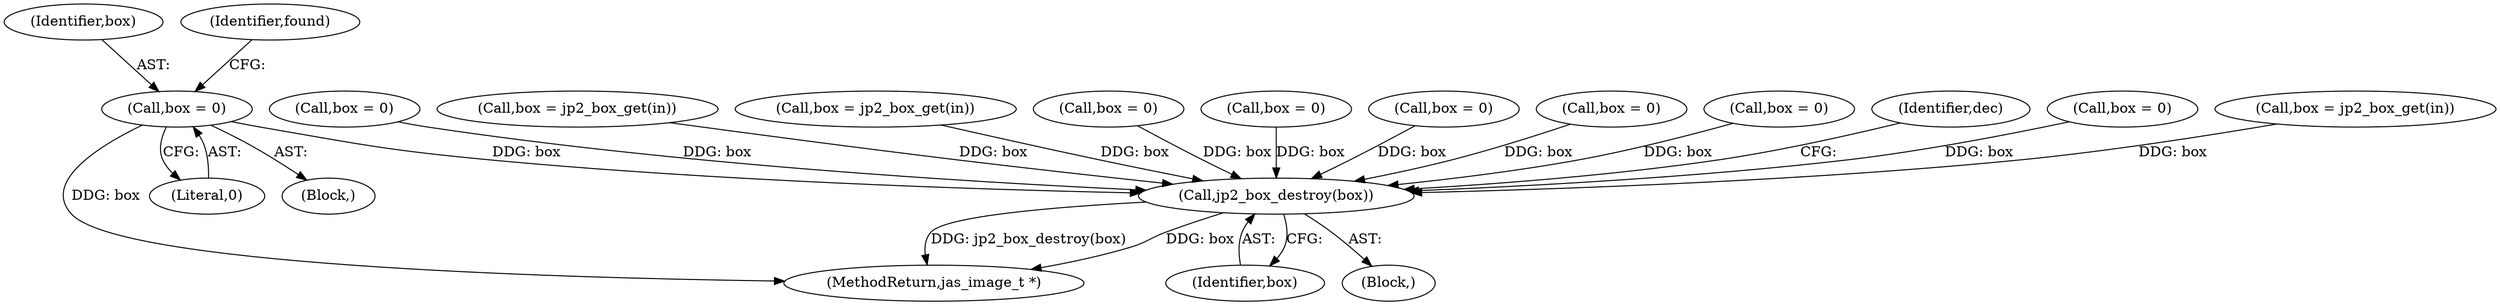 digraph "0_jasper_d42b2388f7f8e0332c846675133acea151fc557a_33@pointer" {
"1000357" [label="(Call,box = 0)"];
"1001256" [label="(Call,jp2_box_destroy(box))"];
"1000300" [label="(Call,box = 0)"];
"1000358" [label="(Identifier,box)"];
"1001257" [label="(Identifier,box)"];
"1001259" [label="(Identifier,dec)"];
"1000359" [label="(Literal,0)"];
"1000284" [label="(Call,box = 0)"];
"1000204" [label="(Call,box = jp2_box_get(in))"];
"1000348" [label="(Call,box = 0)"];
"1000354" [label="(Block,)"];
"1000229" [label="(Call,box = jp2_box_get(in))"];
"1000165" [label="(Call,box = jp2_box_get(in))"];
"1000268" [label="(Call,box = 0)"];
"1000332" [label="(Call,box = 0)"];
"1000361" [label="(Identifier,found)"];
"1000357" [label="(Call,box = 0)"];
"1001265" [label="(MethodReturn,jas_image_t *)"];
"1001255" [label="(Block,)"];
"1000150" [label="(Call,box = 0)"];
"1000316" [label="(Call,box = 0)"];
"1001256" [label="(Call,jp2_box_destroy(box))"];
"1000357" -> "1000354"  [label="AST: "];
"1000357" -> "1000359"  [label="CFG: "];
"1000358" -> "1000357"  [label="AST: "];
"1000359" -> "1000357"  [label="AST: "];
"1000361" -> "1000357"  [label="CFG: "];
"1000357" -> "1001265"  [label="DDG: box"];
"1000357" -> "1001256"  [label="DDG: box"];
"1001256" -> "1001255"  [label="AST: "];
"1001256" -> "1001257"  [label="CFG: "];
"1001257" -> "1001256"  [label="AST: "];
"1001259" -> "1001256"  [label="CFG: "];
"1001256" -> "1001265"  [label="DDG: box"];
"1001256" -> "1001265"  [label="DDG: jp2_box_destroy(box)"];
"1000348" -> "1001256"  [label="DDG: box"];
"1000332" -> "1001256"  [label="DDG: box"];
"1000284" -> "1001256"  [label="DDG: box"];
"1000150" -> "1001256"  [label="DDG: box"];
"1000300" -> "1001256"  [label="DDG: box"];
"1000229" -> "1001256"  [label="DDG: box"];
"1000204" -> "1001256"  [label="DDG: box"];
"1000316" -> "1001256"  [label="DDG: box"];
"1000268" -> "1001256"  [label="DDG: box"];
"1000165" -> "1001256"  [label="DDG: box"];
}
